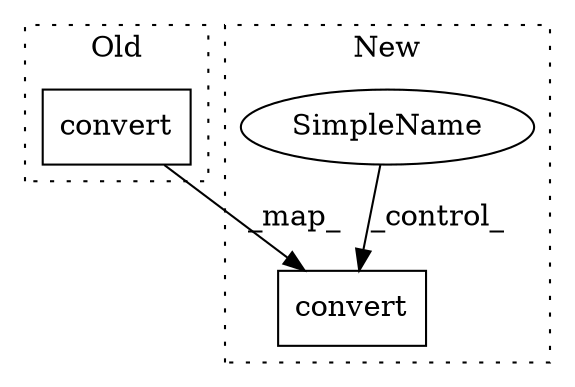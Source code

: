 digraph G {
subgraph cluster0 {
1 [label="convert" a="32" s="165,178" l="8,1" shape="box"];
label = "Old";
style="dotted";
}
subgraph cluster1 {
2 [label="convert" a="32" s="242,255" l="8,1" shape="box"];
3 [label="SimpleName" a="42" s="" l="" shape="ellipse"];
label = "New";
style="dotted";
}
1 -> 2 [label="_map_"];
3 -> 2 [label="_control_"];
}